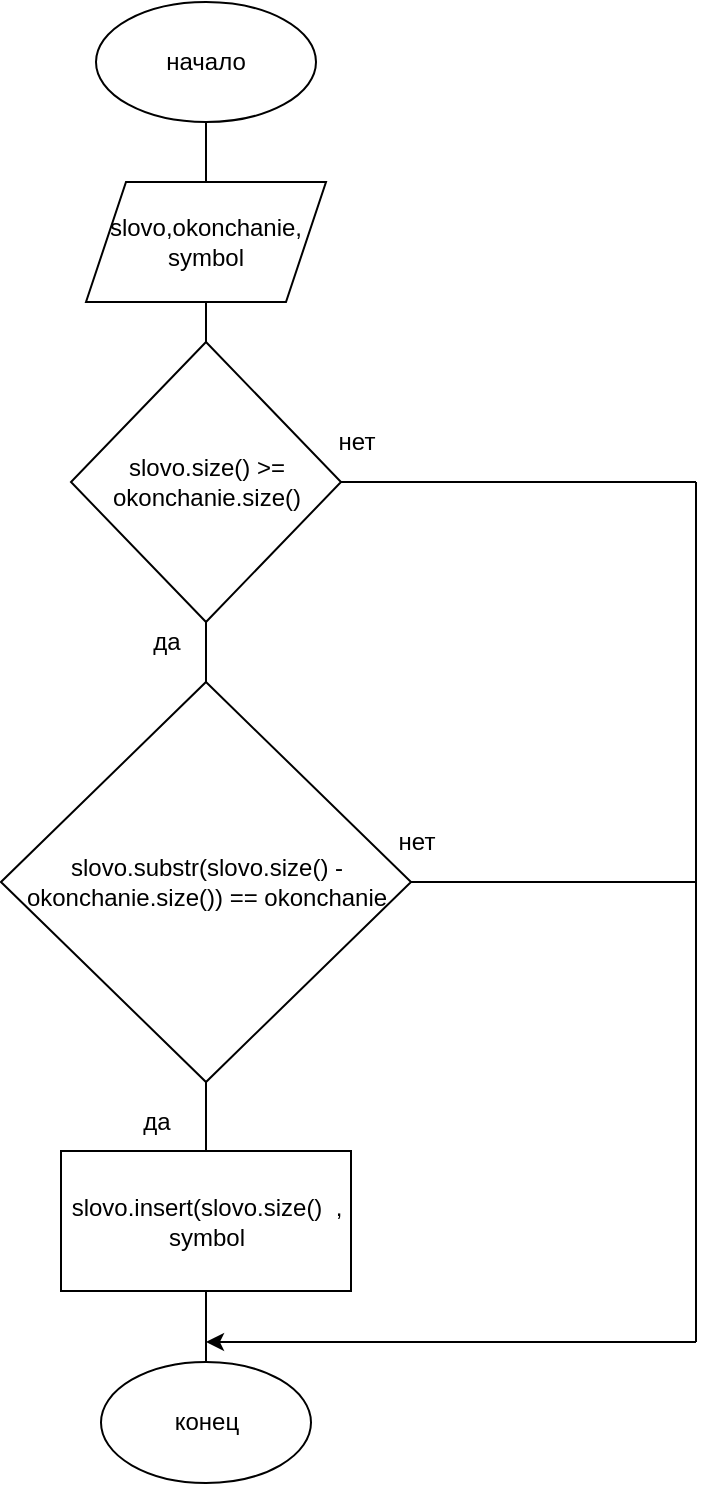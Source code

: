 <mxfile version="13.9.5" type="device"><diagram id="sxEJ7oRBZn8VT-WPu9jd" name="Страница 1"><mxGraphModel dx="1422" dy="846" grid="1" gridSize="10" guides="1" tooltips="1" connect="1" arrows="1" fold="1" page="1" pageScale="1" pageWidth="827" pageHeight="1169" math="0" shadow="0"><root><mxCell id="0"/><mxCell id="1" parent="0"/><mxCell id="GiMygD2OrdQqEcuIq0Ap-3" value="" style="edgeStyle=orthogonalEdgeStyle;rounded=0;orthogonalLoop=1;jettySize=auto;html=1;endArrow=none;endFill=0;" edge="1" parent="1" source="GiMygD2OrdQqEcuIq0Ap-1" target="GiMygD2OrdQqEcuIq0Ap-2"><mxGeometry relative="1" as="geometry"/></mxCell><mxCell id="GiMygD2OrdQqEcuIq0Ap-1" value="начало" style="ellipse;whiteSpace=wrap;html=1;" vertex="1" parent="1"><mxGeometry x="60" y="10" width="110" height="60" as="geometry"/></mxCell><mxCell id="GiMygD2OrdQqEcuIq0Ap-5" value="" style="edgeStyle=orthogonalEdgeStyle;rounded=0;orthogonalLoop=1;jettySize=auto;html=1;endArrow=none;endFill=0;" edge="1" parent="1" source="GiMygD2OrdQqEcuIq0Ap-2" target="GiMygD2OrdQqEcuIq0Ap-4"><mxGeometry relative="1" as="geometry"/></mxCell><mxCell id="GiMygD2OrdQqEcuIq0Ap-2" value="slovo,okonchanie,&lt;br&gt;symbol" style="shape=parallelogram;perimeter=parallelogramPerimeter;whiteSpace=wrap;html=1;fixedSize=1;" vertex="1" parent="1"><mxGeometry x="55" y="100" width="120" height="60" as="geometry"/></mxCell><mxCell id="GiMygD2OrdQqEcuIq0Ap-7" value="" style="edgeStyle=orthogonalEdgeStyle;rounded=0;orthogonalLoop=1;jettySize=auto;html=1;endArrow=none;endFill=0;" edge="1" parent="1" source="GiMygD2OrdQqEcuIq0Ap-4" target="GiMygD2OrdQqEcuIq0Ap-6"><mxGeometry relative="1" as="geometry"/></mxCell><mxCell id="GiMygD2OrdQqEcuIq0Ap-14" style="edgeStyle=orthogonalEdgeStyle;rounded=0;orthogonalLoop=1;jettySize=auto;html=1;exitX=1;exitY=0.5;exitDx=0;exitDy=0;endArrow=none;endFill=0;" edge="1" parent="1" source="GiMygD2OrdQqEcuIq0Ap-4"><mxGeometry relative="1" as="geometry"><mxPoint x="360" y="250" as="targetPoint"/></mxGeometry></mxCell><mxCell id="GiMygD2OrdQqEcuIq0Ap-4" value="slovo.size() &amp;gt;= okonchanie.size()" style="rhombus;whiteSpace=wrap;html=1;" vertex="1" parent="1"><mxGeometry x="47.5" y="180" width="135" height="140" as="geometry"/></mxCell><mxCell id="GiMygD2OrdQqEcuIq0Ap-9" value="" style="edgeStyle=orthogonalEdgeStyle;rounded=0;orthogonalLoop=1;jettySize=auto;html=1;endArrow=none;endFill=0;" edge="1" parent="1" source="GiMygD2OrdQqEcuIq0Ap-6" target="GiMygD2OrdQqEcuIq0Ap-8"><mxGeometry relative="1" as="geometry"/></mxCell><mxCell id="GiMygD2OrdQqEcuIq0Ap-15" style="edgeStyle=orthogonalEdgeStyle;rounded=0;orthogonalLoop=1;jettySize=auto;html=1;exitX=1;exitY=0.5;exitDx=0;exitDy=0;endArrow=none;endFill=0;" edge="1" parent="1" source="GiMygD2OrdQqEcuIq0Ap-6"><mxGeometry relative="1" as="geometry"><mxPoint x="360" y="450" as="targetPoint"/></mxGeometry></mxCell><mxCell id="GiMygD2OrdQqEcuIq0Ap-6" value="slovo.substr(slovo.size() - okonchanie.size()) == okonchanie" style="rhombus;whiteSpace=wrap;html=1;" vertex="1" parent="1"><mxGeometry x="12.5" y="350" width="205" height="200" as="geometry"/></mxCell><mxCell id="GiMygD2OrdQqEcuIq0Ap-11" value="" style="edgeStyle=orthogonalEdgeStyle;rounded=0;orthogonalLoop=1;jettySize=auto;html=1;endArrow=none;endFill=0;" edge="1" parent="1" source="GiMygD2OrdQqEcuIq0Ap-8" target="GiMygD2OrdQqEcuIq0Ap-10"><mxGeometry relative="1" as="geometry"/></mxCell><mxCell id="GiMygD2OrdQqEcuIq0Ap-8" value="slovo.insert(slovo.size()&amp;nbsp; , symbol" style="whiteSpace=wrap;html=1;" vertex="1" parent="1"><mxGeometry x="42.5" y="584.5" width="145" height="70" as="geometry"/></mxCell><mxCell id="GiMygD2OrdQqEcuIq0Ap-10" value="конец" style="ellipse;whiteSpace=wrap;html=1;" vertex="1" parent="1"><mxGeometry x="62.5" y="690" width="105" height="60.5" as="geometry"/></mxCell><mxCell id="GiMygD2OrdQqEcuIq0Ap-12" value="да" style="text;html=1;align=center;verticalAlign=middle;resizable=0;points=[];autosize=1;" vertex="1" parent="1"><mxGeometry x="80" y="320" width="30" height="20" as="geometry"/></mxCell><mxCell id="GiMygD2OrdQqEcuIq0Ap-13" value="да" style="text;html=1;align=center;verticalAlign=middle;resizable=0;points=[];autosize=1;" vertex="1" parent="1"><mxGeometry x="75" y="560" width="30" height="20" as="geometry"/></mxCell><mxCell id="GiMygD2OrdQqEcuIq0Ap-16" value="нет" style="text;html=1;align=center;verticalAlign=middle;resizable=0;points=[];autosize=1;" vertex="1" parent="1"><mxGeometry x="175" y="220" width="30" height="20" as="geometry"/></mxCell><mxCell id="GiMygD2OrdQqEcuIq0Ap-17" value="нет" style="text;html=1;align=center;verticalAlign=middle;resizable=0;points=[];autosize=1;" vertex="1" parent="1"><mxGeometry x="205" y="420" width="30" height="20" as="geometry"/></mxCell><mxCell id="GiMygD2OrdQqEcuIq0Ap-18" value="" style="endArrow=none;html=1;" edge="1" parent="1"><mxGeometry width="50" height="50" relative="1" as="geometry"><mxPoint x="360" y="680" as="sourcePoint"/><mxPoint x="360" y="250" as="targetPoint"/></mxGeometry></mxCell><mxCell id="GiMygD2OrdQqEcuIq0Ap-19" value="" style="endArrow=classic;html=1;" edge="1" parent="1"><mxGeometry width="50" height="50" relative="1" as="geometry"><mxPoint x="360" y="680" as="sourcePoint"/><mxPoint x="115" y="680" as="targetPoint"/></mxGeometry></mxCell></root></mxGraphModel></diagram></mxfile>
